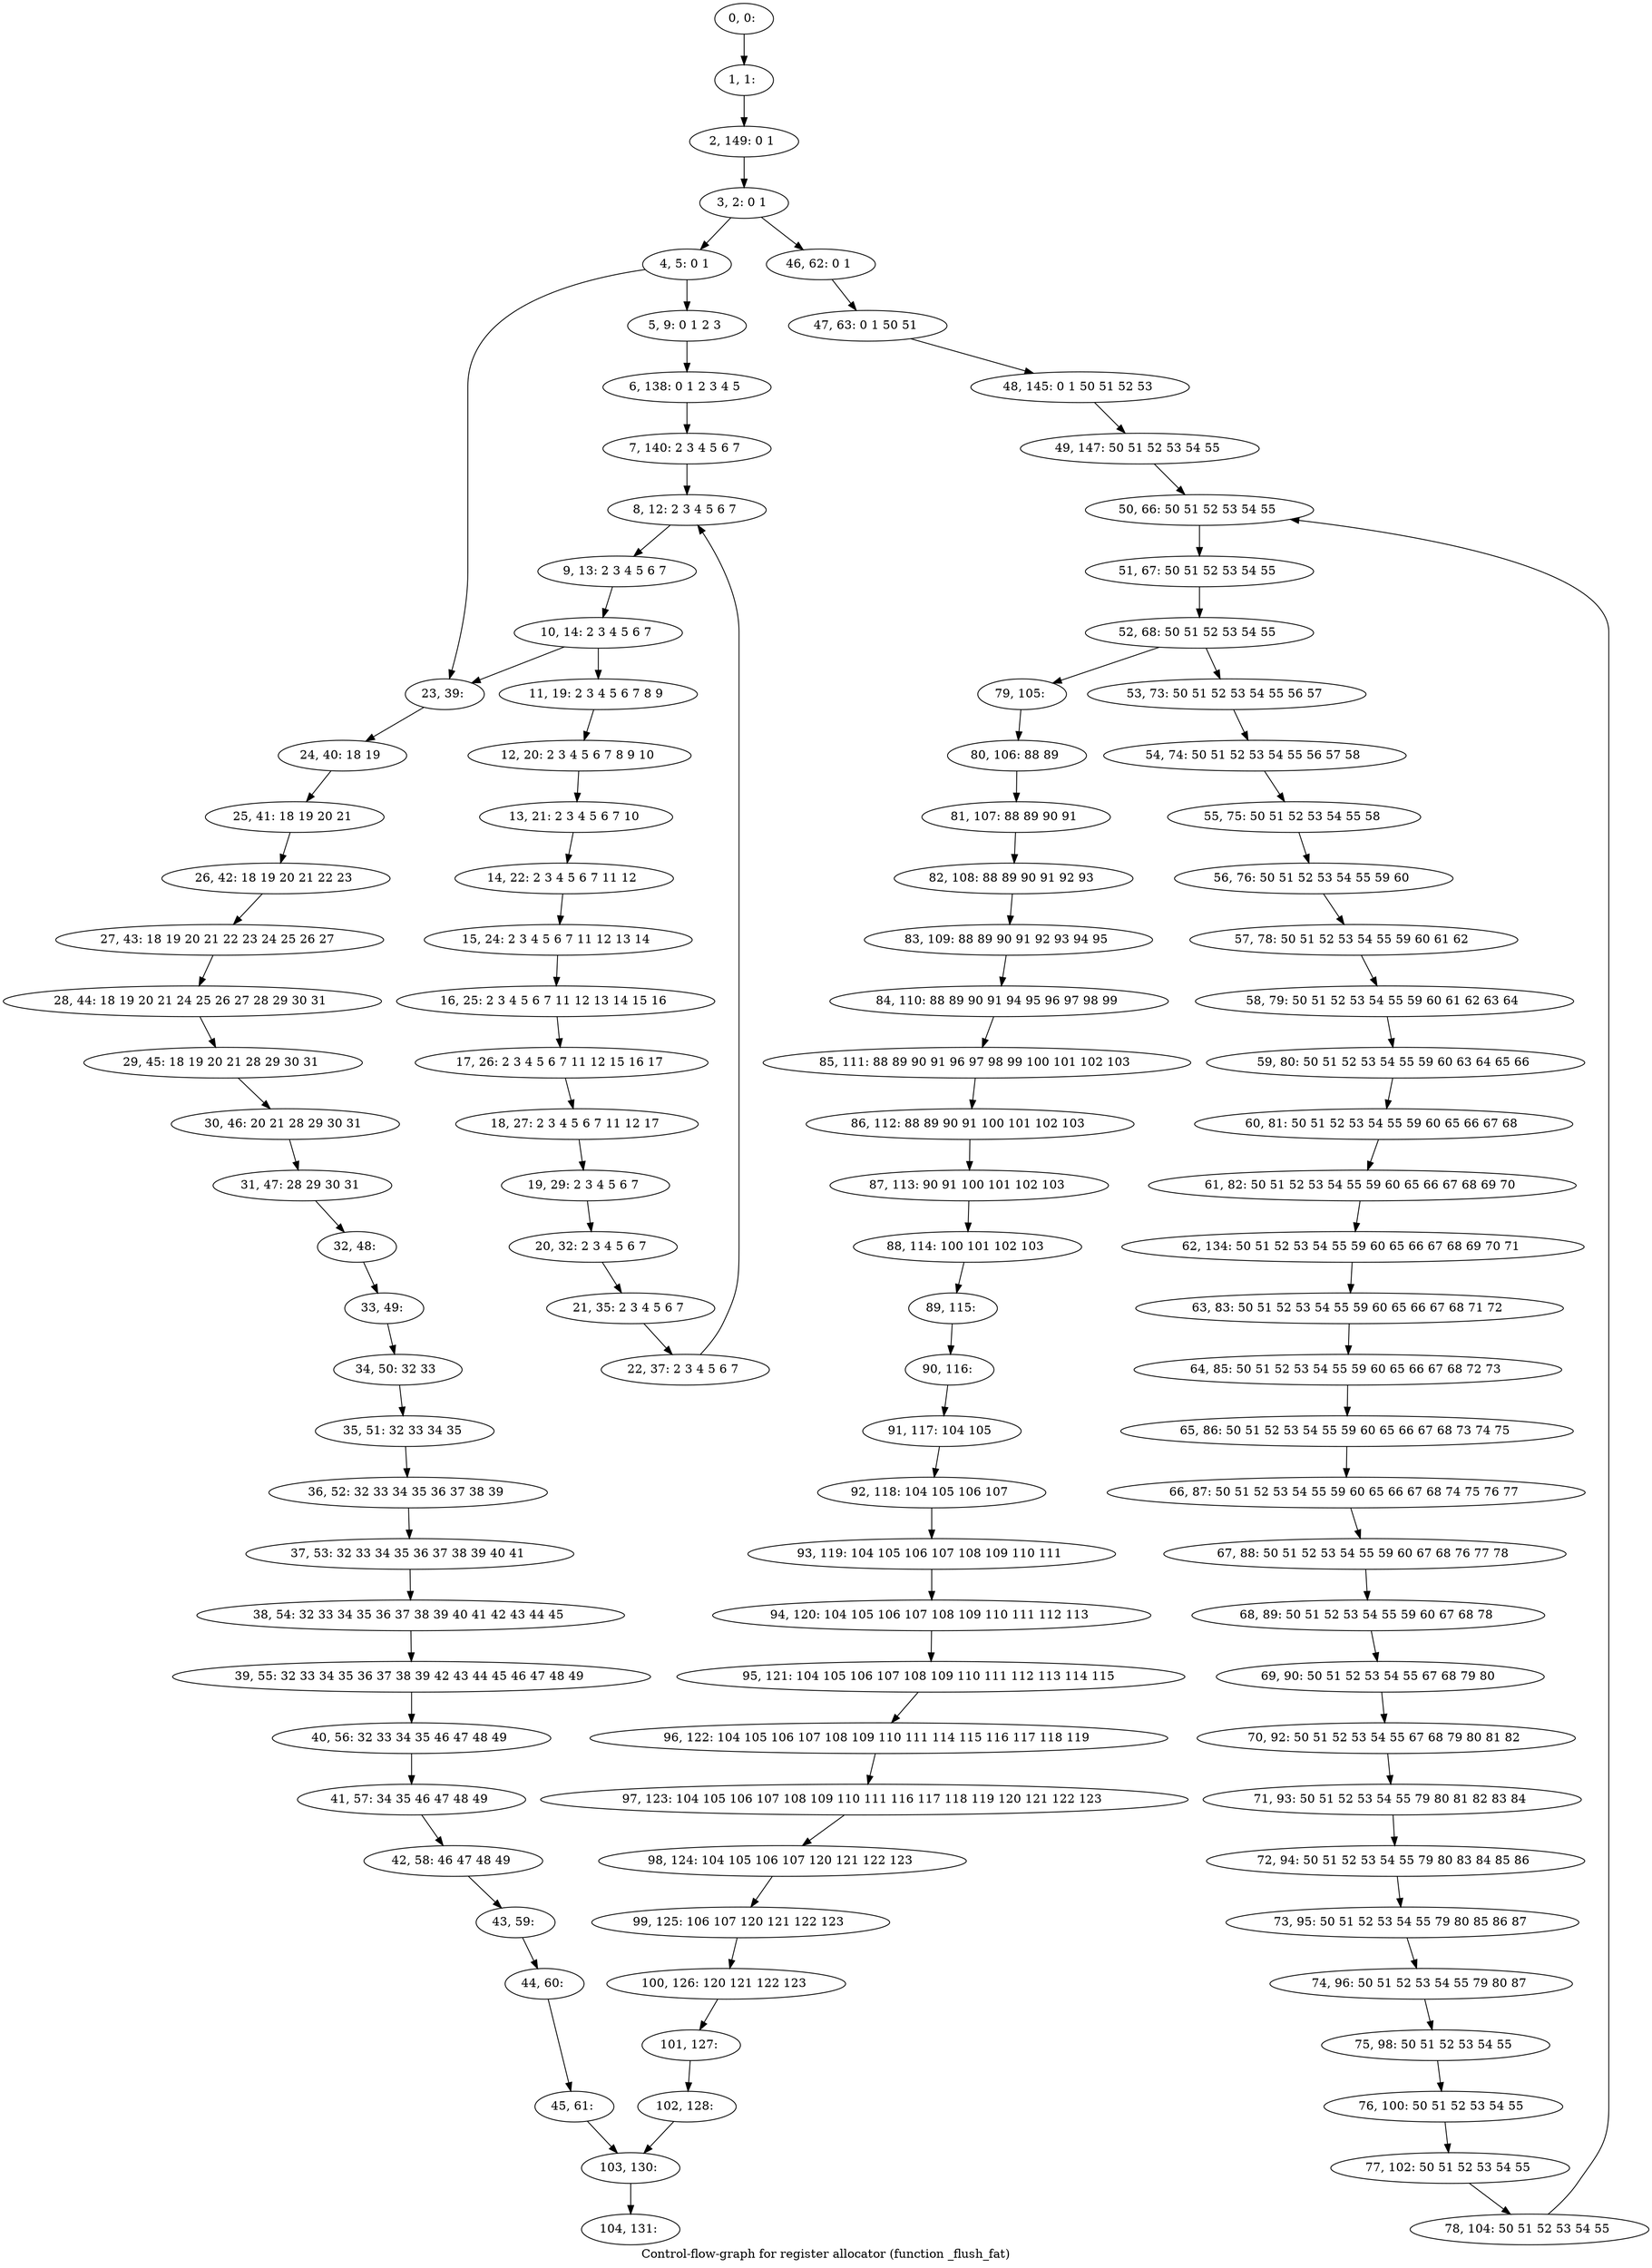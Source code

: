 digraph G {
graph [label="Control-flow-graph for register allocator (function _flush_fat)"]
0[label="0, 0: "];
1[label="1, 1: "];
2[label="2, 149: 0 1 "];
3[label="3, 2: 0 1 "];
4[label="4, 5: 0 1 "];
5[label="5, 9: 0 1 2 3 "];
6[label="6, 138: 0 1 2 3 4 5 "];
7[label="7, 140: 2 3 4 5 6 7 "];
8[label="8, 12: 2 3 4 5 6 7 "];
9[label="9, 13: 2 3 4 5 6 7 "];
10[label="10, 14: 2 3 4 5 6 7 "];
11[label="11, 19: 2 3 4 5 6 7 8 9 "];
12[label="12, 20: 2 3 4 5 6 7 8 9 10 "];
13[label="13, 21: 2 3 4 5 6 7 10 "];
14[label="14, 22: 2 3 4 5 6 7 11 12 "];
15[label="15, 24: 2 3 4 5 6 7 11 12 13 14 "];
16[label="16, 25: 2 3 4 5 6 7 11 12 13 14 15 16 "];
17[label="17, 26: 2 3 4 5 6 7 11 12 15 16 17 "];
18[label="18, 27: 2 3 4 5 6 7 11 12 17 "];
19[label="19, 29: 2 3 4 5 6 7 "];
20[label="20, 32: 2 3 4 5 6 7 "];
21[label="21, 35: 2 3 4 5 6 7 "];
22[label="22, 37: 2 3 4 5 6 7 "];
23[label="23, 39: "];
24[label="24, 40: 18 19 "];
25[label="25, 41: 18 19 20 21 "];
26[label="26, 42: 18 19 20 21 22 23 "];
27[label="27, 43: 18 19 20 21 22 23 24 25 26 27 "];
28[label="28, 44: 18 19 20 21 24 25 26 27 28 29 30 31 "];
29[label="29, 45: 18 19 20 21 28 29 30 31 "];
30[label="30, 46: 20 21 28 29 30 31 "];
31[label="31, 47: 28 29 30 31 "];
32[label="32, 48: "];
33[label="33, 49: "];
34[label="34, 50: 32 33 "];
35[label="35, 51: 32 33 34 35 "];
36[label="36, 52: 32 33 34 35 36 37 38 39 "];
37[label="37, 53: 32 33 34 35 36 37 38 39 40 41 "];
38[label="38, 54: 32 33 34 35 36 37 38 39 40 41 42 43 44 45 "];
39[label="39, 55: 32 33 34 35 36 37 38 39 42 43 44 45 46 47 48 49 "];
40[label="40, 56: 32 33 34 35 46 47 48 49 "];
41[label="41, 57: 34 35 46 47 48 49 "];
42[label="42, 58: 46 47 48 49 "];
43[label="43, 59: "];
44[label="44, 60: "];
45[label="45, 61: "];
46[label="46, 62: 0 1 "];
47[label="47, 63: 0 1 50 51 "];
48[label="48, 145: 0 1 50 51 52 53 "];
49[label="49, 147: 50 51 52 53 54 55 "];
50[label="50, 66: 50 51 52 53 54 55 "];
51[label="51, 67: 50 51 52 53 54 55 "];
52[label="52, 68: 50 51 52 53 54 55 "];
53[label="53, 73: 50 51 52 53 54 55 56 57 "];
54[label="54, 74: 50 51 52 53 54 55 56 57 58 "];
55[label="55, 75: 50 51 52 53 54 55 58 "];
56[label="56, 76: 50 51 52 53 54 55 59 60 "];
57[label="57, 78: 50 51 52 53 54 55 59 60 61 62 "];
58[label="58, 79: 50 51 52 53 54 55 59 60 61 62 63 64 "];
59[label="59, 80: 50 51 52 53 54 55 59 60 63 64 65 66 "];
60[label="60, 81: 50 51 52 53 54 55 59 60 65 66 67 68 "];
61[label="61, 82: 50 51 52 53 54 55 59 60 65 66 67 68 69 70 "];
62[label="62, 134: 50 51 52 53 54 55 59 60 65 66 67 68 69 70 71 "];
63[label="63, 83: 50 51 52 53 54 55 59 60 65 66 67 68 71 72 "];
64[label="64, 85: 50 51 52 53 54 55 59 60 65 66 67 68 72 73 "];
65[label="65, 86: 50 51 52 53 54 55 59 60 65 66 67 68 73 74 75 "];
66[label="66, 87: 50 51 52 53 54 55 59 60 65 66 67 68 74 75 76 77 "];
67[label="67, 88: 50 51 52 53 54 55 59 60 67 68 76 77 78 "];
68[label="68, 89: 50 51 52 53 54 55 59 60 67 68 78 "];
69[label="69, 90: 50 51 52 53 54 55 67 68 79 80 "];
70[label="70, 92: 50 51 52 53 54 55 67 68 79 80 81 82 "];
71[label="71, 93: 50 51 52 53 54 55 79 80 81 82 83 84 "];
72[label="72, 94: 50 51 52 53 54 55 79 80 83 84 85 86 "];
73[label="73, 95: 50 51 52 53 54 55 79 80 85 86 87 "];
74[label="74, 96: 50 51 52 53 54 55 79 80 87 "];
75[label="75, 98: 50 51 52 53 54 55 "];
76[label="76, 100: 50 51 52 53 54 55 "];
77[label="77, 102: 50 51 52 53 54 55 "];
78[label="78, 104: 50 51 52 53 54 55 "];
79[label="79, 105: "];
80[label="80, 106: 88 89 "];
81[label="81, 107: 88 89 90 91 "];
82[label="82, 108: 88 89 90 91 92 93 "];
83[label="83, 109: 88 89 90 91 92 93 94 95 "];
84[label="84, 110: 88 89 90 91 94 95 96 97 98 99 "];
85[label="85, 111: 88 89 90 91 96 97 98 99 100 101 102 103 "];
86[label="86, 112: 88 89 90 91 100 101 102 103 "];
87[label="87, 113: 90 91 100 101 102 103 "];
88[label="88, 114: 100 101 102 103 "];
89[label="89, 115: "];
90[label="90, 116: "];
91[label="91, 117: 104 105 "];
92[label="92, 118: 104 105 106 107 "];
93[label="93, 119: 104 105 106 107 108 109 110 111 "];
94[label="94, 120: 104 105 106 107 108 109 110 111 112 113 "];
95[label="95, 121: 104 105 106 107 108 109 110 111 112 113 114 115 "];
96[label="96, 122: 104 105 106 107 108 109 110 111 114 115 116 117 118 119 "];
97[label="97, 123: 104 105 106 107 108 109 110 111 116 117 118 119 120 121 122 123 "];
98[label="98, 124: 104 105 106 107 120 121 122 123 "];
99[label="99, 125: 106 107 120 121 122 123 "];
100[label="100, 126: 120 121 122 123 "];
101[label="101, 127: "];
102[label="102, 128: "];
103[label="103, 130: "];
104[label="104, 131: "];
0->1 ;
1->2 ;
2->3 ;
3->4 ;
3->46 ;
4->5 ;
4->23 ;
5->6 ;
6->7 ;
7->8 ;
8->9 ;
9->10 ;
10->11 ;
10->23 ;
11->12 ;
12->13 ;
13->14 ;
14->15 ;
15->16 ;
16->17 ;
17->18 ;
18->19 ;
19->20 ;
20->21 ;
21->22 ;
22->8 ;
23->24 ;
24->25 ;
25->26 ;
26->27 ;
27->28 ;
28->29 ;
29->30 ;
30->31 ;
31->32 ;
32->33 ;
33->34 ;
34->35 ;
35->36 ;
36->37 ;
37->38 ;
38->39 ;
39->40 ;
40->41 ;
41->42 ;
42->43 ;
43->44 ;
44->45 ;
45->103 ;
46->47 ;
47->48 ;
48->49 ;
49->50 ;
50->51 ;
51->52 ;
52->53 ;
52->79 ;
53->54 ;
54->55 ;
55->56 ;
56->57 ;
57->58 ;
58->59 ;
59->60 ;
60->61 ;
61->62 ;
62->63 ;
63->64 ;
64->65 ;
65->66 ;
66->67 ;
67->68 ;
68->69 ;
69->70 ;
70->71 ;
71->72 ;
72->73 ;
73->74 ;
74->75 ;
75->76 ;
76->77 ;
77->78 ;
78->50 ;
79->80 ;
80->81 ;
81->82 ;
82->83 ;
83->84 ;
84->85 ;
85->86 ;
86->87 ;
87->88 ;
88->89 ;
89->90 ;
90->91 ;
91->92 ;
92->93 ;
93->94 ;
94->95 ;
95->96 ;
96->97 ;
97->98 ;
98->99 ;
99->100 ;
100->101 ;
101->102 ;
102->103 ;
103->104 ;
}
